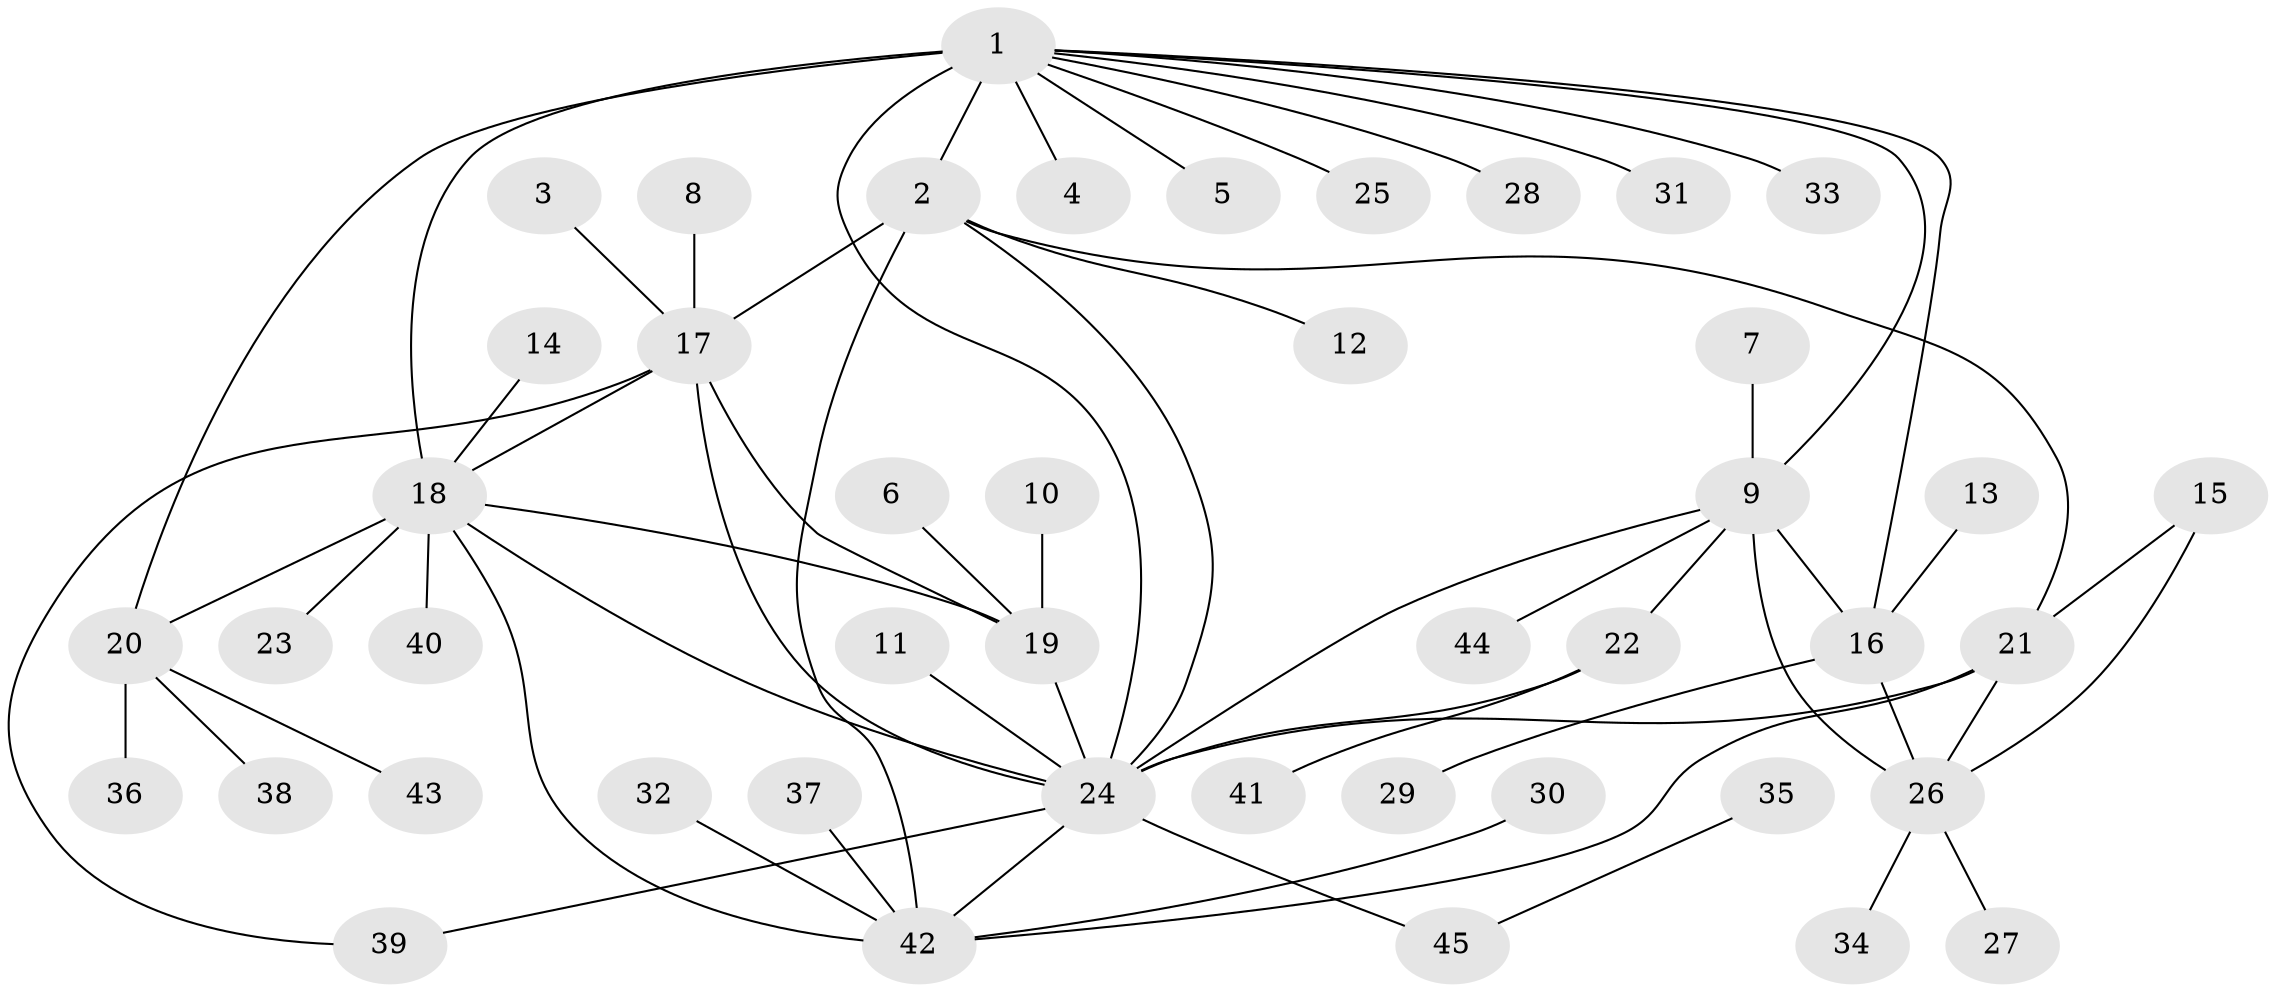 // original degree distribution, {5: 0.0449438202247191, 8: 0.0449438202247191, 7: 0.06741573033707865, 3: 0.11235955056179775, 6: 0.011235955056179775, 9: 0.02247191011235955, 4: 0.011235955056179775, 1: 0.5168539325842697, 2: 0.16853932584269662}
// Generated by graph-tools (version 1.1) at 2025/50/03/09/25 03:50:31]
// undirected, 45 vertices, 62 edges
graph export_dot {
graph [start="1"]
  node [color=gray90,style=filled];
  1;
  2;
  3;
  4;
  5;
  6;
  7;
  8;
  9;
  10;
  11;
  12;
  13;
  14;
  15;
  16;
  17;
  18;
  19;
  20;
  21;
  22;
  23;
  24;
  25;
  26;
  27;
  28;
  29;
  30;
  31;
  32;
  33;
  34;
  35;
  36;
  37;
  38;
  39;
  40;
  41;
  42;
  43;
  44;
  45;
  1 -- 2 [weight=3.0];
  1 -- 4 [weight=1.0];
  1 -- 5 [weight=1.0];
  1 -- 9 [weight=1.0];
  1 -- 16 [weight=1.0];
  1 -- 18 [weight=2.0];
  1 -- 20 [weight=1.0];
  1 -- 24 [weight=2.0];
  1 -- 25 [weight=1.0];
  1 -- 28 [weight=1.0];
  1 -- 31 [weight=1.0];
  1 -- 33 [weight=1.0];
  2 -- 12 [weight=1.0];
  2 -- 17 [weight=1.0];
  2 -- 21 [weight=1.0];
  2 -- 24 [weight=1.0];
  2 -- 42 [weight=1.0];
  3 -- 17 [weight=1.0];
  6 -- 19 [weight=1.0];
  7 -- 9 [weight=1.0];
  8 -- 17 [weight=1.0];
  9 -- 16 [weight=2.0];
  9 -- 22 [weight=1.0];
  9 -- 24 [weight=1.0];
  9 -- 26 [weight=1.0];
  9 -- 44 [weight=1.0];
  10 -- 19 [weight=1.0];
  11 -- 24 [weight=1.0];
  13 -- 16 [weight=1.0];
  14 -- 18 [weight=1.0];
  15 -- 21 [weight=1.0];
  15 -- 26 [weight=1.0];
  16 -- 26 [weight=2.0];
  16 -- 29 [weight=1.0];
  17 -- 18 [weight=1.0];
  17 -- 19 [weight=1.0];
  17 -- 24 [weight=1.0];
  17 -- 39 [weight=1.0];
  18 -- 19 [weight=1.0];
  18 -- 20 [weight=2.0];
  18 -- 23 [weight=1.0];
  18 -- 24 [weight=1.0];
  18 -- 40 [weight=1.0];
  18 -- 42 [weight=1.0];
  19 -- 24 [weight=1.0];
  20 -- 36 [weight=1.0];
  20 -- 38 [weight=1.0];
  20 -- 43 [weight=1.0];
  21 -- 24 [weight=1.0];
  21 -- 26 [weight=1.0];
  21 -- 42 [weight=1.0];
  22 -- 24 [weight=1.0];
  22 -- 41 [weight=1.0];
  24 -- 39 [weight=1.0];
  24 -- 42 [weight=1.0];
  24 -- 45 [weight=1.0];
  26 -- 27 [weight=1.0];
  26 -- 34 [weight=1.0];
  30 -- 42 [weight=1.0];
  32 -- 42 [weight=1.0];
  35 -- 45 [weight=1.0];
  37 -- 42 [weight=1.0];
}
